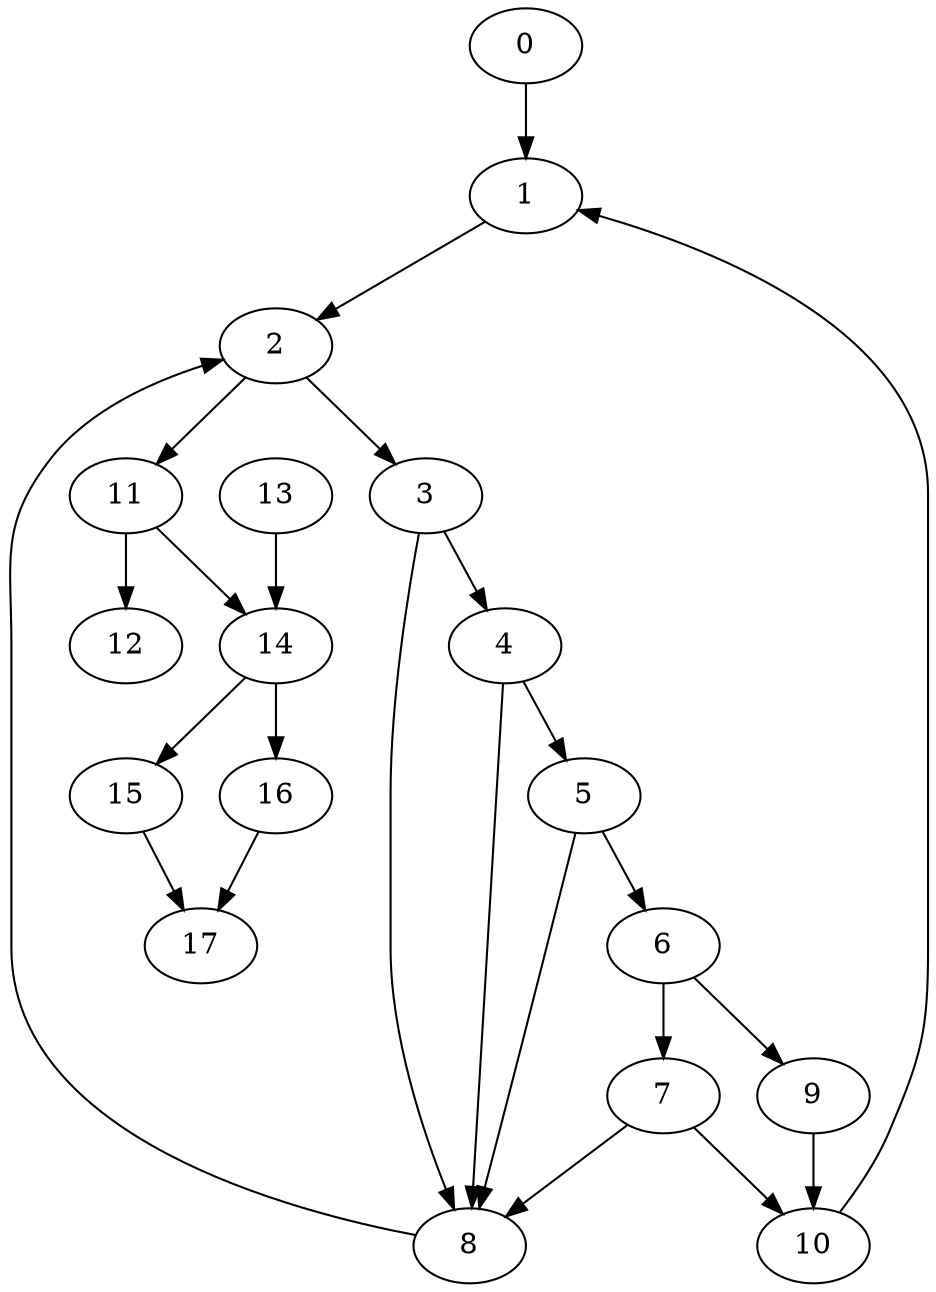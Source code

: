 digraph {
	0
	1
	2
	3
	4
	5
	6
	7
	8
	9
	10
	11
	12
	13
	14
	15
	16
	17
	0 -> 1
	10 -> 1
	6 -> 7
	3 -> 8
	4 -> 8
	5 -> 8
	7 -> 8
	2 -> 3
	4 -> 5
	6 -> 9
	11 -> 14
	13 -> 14
	14 -> 16
	1 -> 2
	8 -> 2
	7 -> 10
	9 -> 10
	11 -> 12
	15 -> 17
	16 -> 17
	3 -> 4
	5 -> 6
	2 -> 11
	14 -> 15
}
